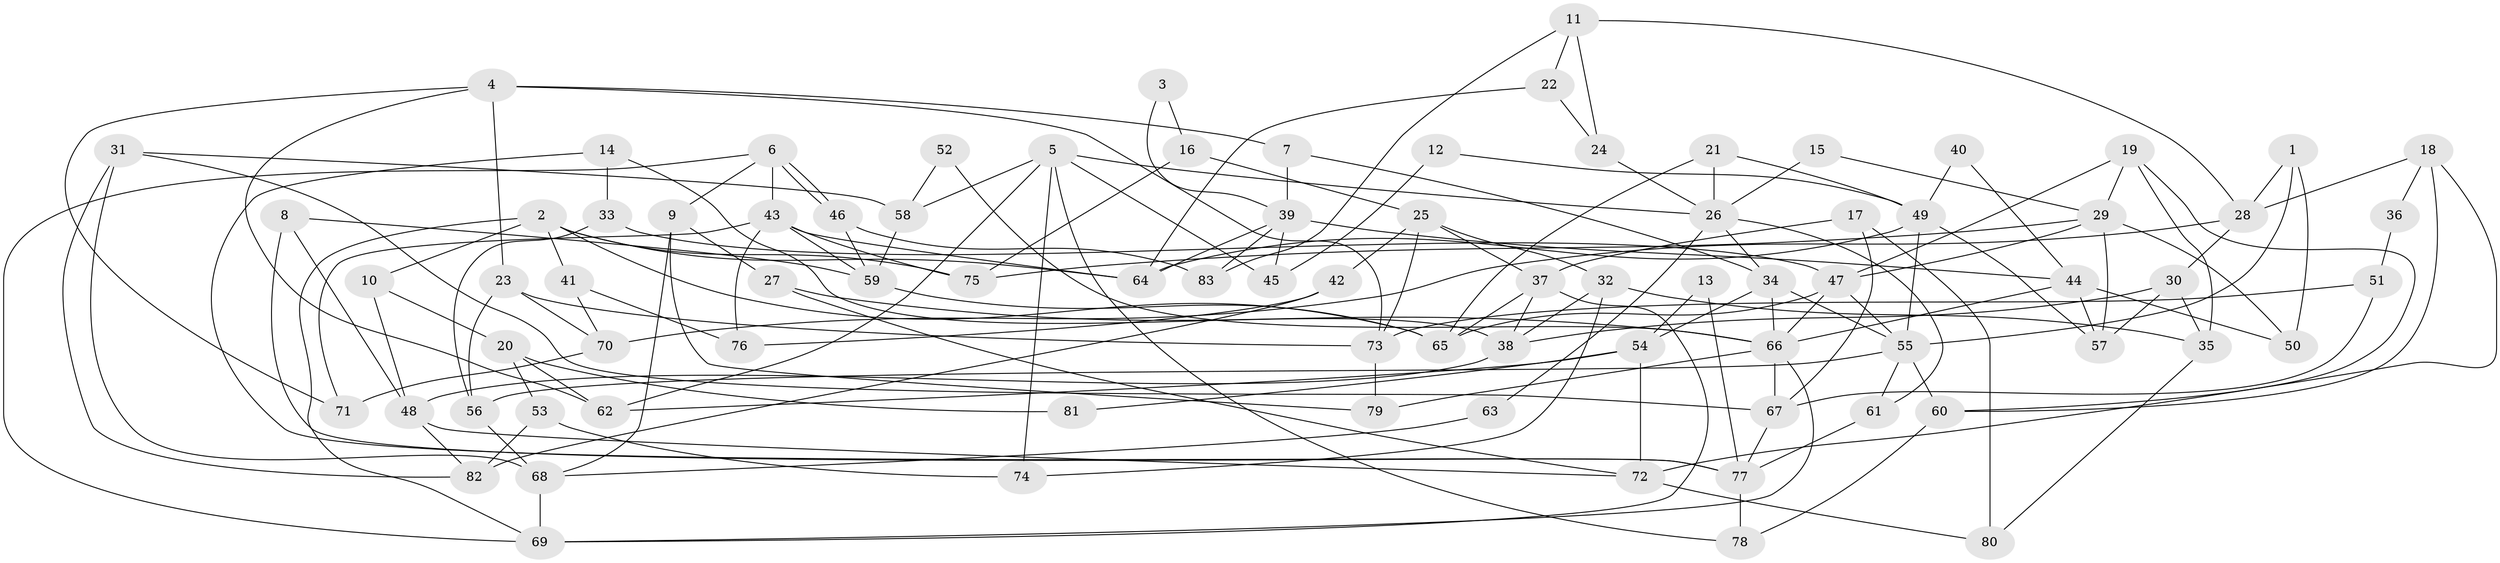 // Generated by graph-tools (version 1.1) at 2025/11/02/27/25 16:11:24]
// undirected, 83 vertices, 166 edges
graph export_dot {
graph [start="1"]
  node [color=gray90,style=filled];
  1;
  2;
  3;
  4;
  5;
  6;
  7;
  8;
  9;
  10;
  11;
  12;
  13;
  14;
  15;
  16;
  17;
  18;
  19;
  20;
  21;
  22;
  23;
  24;
  25;
  26;
  27;
  28;
  29;
  30;
  31;
  32;
  33;
  34;
  35;
  36;
  37;
  38;
  39;
  40;
  41;
  42;
  43;
  44;
  45;
  46;
  47;
  48;
  49;
  50;
  51;
  52;
  53;
  54;
  55;
  56;
  57;
  58;
  59;
  60;
  61;
  62;
  63;
  64;
  65;
  66;
  67;
  68;
  69;
  70;
  71;
  72;
  73;
  74;
  75;
  76;
  77;
  78;
  79;
  80;
  81;
  82;
  83;
  1 -- 28;
  1 -- 55;
  1 -- 50;
  2 -- 65;
  2 -- 10;
  2 -- 41;
  2 -- 64;
  2 -- 69;
  2 -- 75;
  3 -- 16;
  3 -- 39;
  4 -- 7;
  4 -- 23;
  4 -- 62;
  4 -- 71;
  4 -- 73;
  5 -- 58;
  5 -- 26;
  5 -- 45;
  5 -- 62;
  5 -- 74;
  5 -- 78;
  6 -- 69;
  6 -- 46;
  6 -- 46;
  6 -- 9;
  6 -- 43;
  7 -- 34;
  7 -- 39;
  8 -- 77;
  8 -- 48;
  8 -- 59;
  9 -- 27;
  9 -- 68;
  9 -- 79;
  10 -- 48;
  10 -- 20;
  11 -- 24;
  11 -- 28;
  11 -- 22;
  11 -- 83;
  12 -- 49;
  12 -- 45;
  13 -- 77;
  13 -- 54;
  14 -- 77;
  14 -- 38;
  14 -- 33;
  15 -- 26;
  15 -- 29;
  16 -- 75;
  16 -- 25;
  17 -- 37;
  17 -- 80;
  17 -- 67;
  18 -- 60;
  18 -- 28;
  18 -- 36;
  18 -- 72;
  19 -- 35;
  19 -- 29;
  19 -- 47;
  19 -- 60;
  20 -- 53;
  20 -- 62;
  20 -- 81;
  21 -- 65;
  21 -- 26;
  21 -- 49;
  22 -- 64;
  22 -- 24;
  23 -- 73;
  23 -- 56;
  23 -- 70;
  24 -- 26;
  25 -- 37;
  25 -- 73;
  25 -- 32;
  25 -- 42;
  26 -- 34;
  26 -- 61;
  26 -- 63;
  27 -- 72;
  27 -- 66;
  28 -- 70;
  28 -- 30;
  29 -- 57;
  29 -- 50;
  29 -- 47;
  29 -- 75;
  30 -- 57;
  30 -- 38;
  30 -- 35;
  31 -- 68;
  31 -- 67;
  31 -- 58;
  31 -- 82;
  32 -- 38;
  32 -- 35;
  32 -- 74;
  33 -- 47;
  33 -- 56;
  34 -- 66;
  34 -- 55;
  34 -- 54;
  35 -- 80;
  36 -- 51;
  37 -- 69;
  37 -- 65;
  37 -- 38;
  38 -- 48;
  39 -- 83;
  39 -- 64;
  39 -- 44;
  39 -- 45;
  40 -- 44;
  40 -- 49;
  41 -- 70;
  41 -- 76;
  42 -- 76;
  42 -- 82;
  43 -- 75;
  43 -- 59;
  43 -- 64;
  43 -- 71;
  43 -- 76;
  44 -- 66;
  44 -- 50;
  44 -- 57;
  46 -- 59;
  46 -- 83;
  47 -- 55;
  47 -- 65;
  47 -- 66;
  48 -- 82;
  48 -- 72;
  49 -- 64;
  49 -- 55;
  49 -- 57;
  51 -- 73;
  51 -- 67;
  52 -- 66;
  52 -- 58;
  53 -- 82;
  53 -- 74;
  54 -- 62;
  54 -- 72;
  54 -- 81;
  55 -- 56;
  55 -- 60;
  55 -- 61;
  56 -- 68;
  58 -- 59;
  59 -- 65;
  60 -- 78;
  61 -- 77;
  63 -- 68;
  66 -- 69;
  66 -- 67;
  66 -- 79;
  67 -- 77;
  68 -- 69;
  70 -- 71;
  72 -- 80;
  73 -- 79;
  77 -- 78;
}

